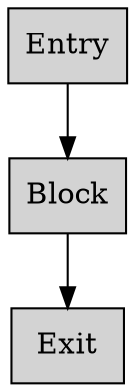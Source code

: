 digraph CFG {
    node[shape=box, style=filled];

    Entry;
    Block;
    Exit;

    Entry -> Block;
    Block -> Exit;
}